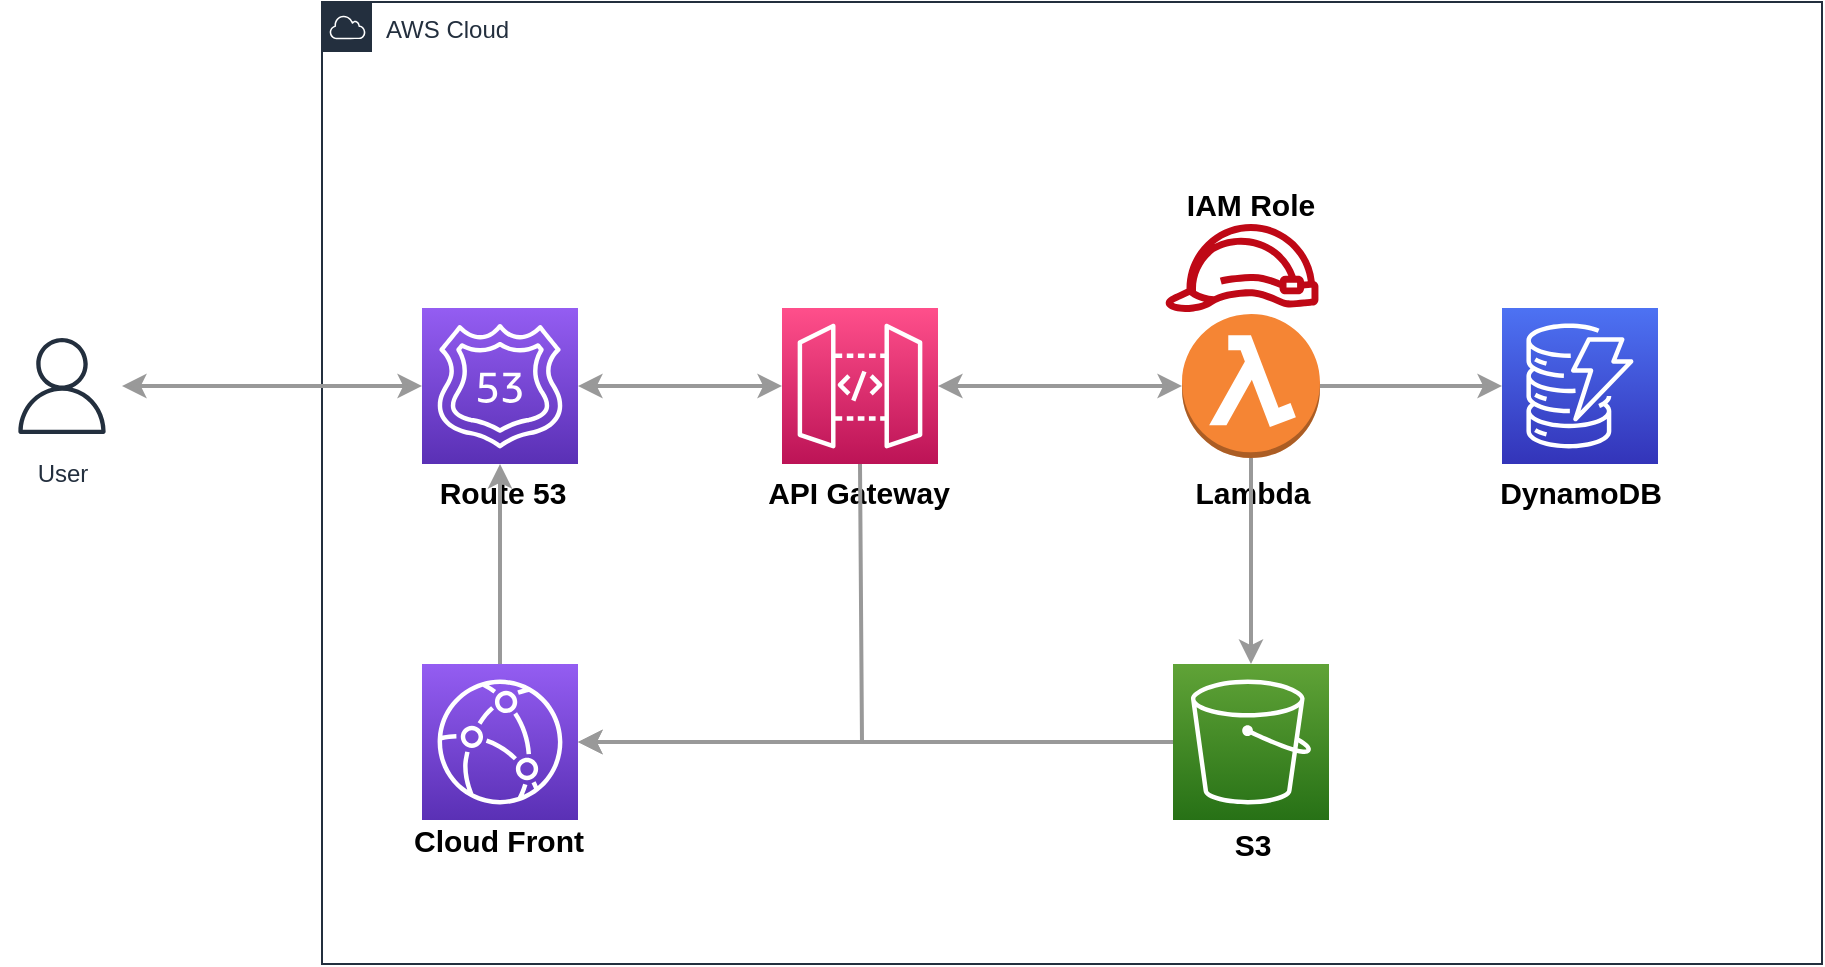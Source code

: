 <mxfile version="18.1.3" type="github">
  <diagram id="Ht1M8jgEwFfnCIfOTk4-" name="Page-1">
    <mxGraphModel dx="1422" dy="831" grid="1" gridSize="10" guides="1" tooltips="1" connect="1" arrows="1" fold="1" page="1" pageScale="1" pageWidth="1169" pageHeight="827" math="0" shadow="0">
      <root>
        <mxCell id="0" />
        <mxCell id="1" parent="0" />
        <mxCell id="yZAqKWbI97S2XYJJdFXX-1" value="AWS Cloud" style="points=[[0,0],[0.25,0],[0.5,0],[0.75,0],[1,0],[1,0.25],[1,0.5],[1,0.75],[1,1],[0.75,1],[0.5,1],[0.25,1],[0,1],[0,0.75],[0,0.5],[0,0.25]];outlineConnect=0;gradientColor=none;html=1;whiteSpace=wrap;fontSize=12;fontStyle=0;container=1;pointerEvents=0;collapsible=0;recursiveResize=0;shape=mxgraph.aws4.group;grIcon=mxgraph.aws4.group_aws_cloud;strokeColor=#232F3E;fillColor=none;verticalAlign=top;align=left;spacingLeft=30;fontColor=#232F3E;dashed=0;" vertex="1" parent="1">
          <mxGeometry x="350" y="169" width="750" height="481" as="geometry" />
        </mxCell>
        <mxCell id="yZAqKWbI97S2XYJJdFXX-22" value="&lt;font style=&quot;font-size: 15px;&quot;&gt;&lt;b&gt;Route 53&lt;/b&gt;&lt;/font&gt;" style="text;html=1;resizable=0;autosize=1;align=center;verticalAlign=middle;points=[];fillColor=none;strokeColor=none;rounded=0;" vertex="1" parent="yZAqKWbI97S2XYJJdFXX-1">
          <mxGeometry x="50" y="235" width="80" height="20" as="geometry" />
        </mxCell>
        <mxCell id="yZAqKWbI97S2XYJJdFXX-26" value="&lt;font style=&quot;font-size: 15px;&quot;&gt;&lt;b&gt;Lambda&lt;/b&gt;&lt;/font&gt;" style="text;html=1;resizable=0;autosize=1;align=center;verticalAlign=middle;points=[];fillColor=none;strokeColor=none;rounded=0;" vertex="1" parent="yZAqKWbI97S2XYJJdFXX-1">
          <mxGeometry x="430" y="235" width="70" height="20" as="geometry" />
        </mxCell>
        <mxCell id="yZAqKWbI97S2XYJJdFXX-24" value="&lt;font style=&quot;font-size: 15px;&quot;&gt;&lt;b&gt;API Gateway&lt;/b&gt;&lt;/font&gt;" style="text;html=1;resizable=0;autosize=1;align=center;verticalAlign=middle;points=[];fillColor=none;strokeColor=none;rounded=0;" vertex="1" parent="yZAqKWbI97S2XYJJdFXX-1">
          <mxGeometry x="213" y="235" width="110" height="20" as="geometry" />
        </mxCell>
        <mxCell id="yZAqKWbI97S2XYJJdFXX-2" value="" style="sketch=0;points=[[0,0,0],[0.25,0,0],[0.5,0,0],[0.75,0,0],[1,0,0],[0,1,0],[0.25,1,0],[0.5,1,0],[0.75,1,0],[1,1,0],[0,0.25,0],[0,0.5,0],[0,0.75,0],[1,0.25,0],[1,0.5,0],[1,0.75,0]];outlineConnect=0;fontColor=#232F3E;gradientColor=#60A337;gradientDirection=north;fillColor=#277116;strokeColor=#ffffff;dashed=0;verticalLabelPosition=bottom;verticalAlign=top;align=center;html=1;fontSize=12;fontStyle=0;aspect=fixed;shape=mxgraph.aws4.resourceIcon;resIcon=mxgraph.aws4.s3;" vertex="1" parent="yZAqKWbI97S2XYJJdFXX-1">
          <mxGeometry x="425.5" y="331" width="78" height="78" as="geometry" />
        </mxCell>
        <mxCell id="yZAqKWbI97S2XYJJdFXX-4" value="" style="sketch=0;points=[[0,0,0],[0.25,0,0],[0.5,0,0],[0.75,0,0],[1,0,0],[0,1,0],[0.25,1,0],[0.5,1,0],[0.75,1,0],[1,1,0],[0,0.25,0],[0,0.5,0],[0,0.75,0],[1,0.25,0],[1,0.5,0],[1,0.75,0]];outlineConnect=0;fontColor=#232F3E;gradientColor=#FF4F8B;gradientDirection=north;fillColor=#BC1356;strokeColor=#ffffff;dashed=0;verticalLabelPosition=bottom;verticalAlign=top;align=center;html=1;fontSize=12;fontStyle=0;aspect=fixed;shape=mxgraph.aws4.resourceIcon;resIcon=mxgraph.aws4.api_gateway;" vertex="1" parent="yZAqKWbI97S2XYJJdFXX-1">
          <mxGeometry x="230" y="153" width="78" height="78" as="geometry" />
        </mxCell>
        <mxCell id="yZAqKWbI97S2XYJJdFXX-5" value="" style="outlineConnect=0;dashed=0;verticalLabelPosition=bottom;verticalAlign=top;align=center;html=1;shape=mxgraph.aws3.lambda_function;fillColor=#F58534;gradientColor=none;" vertex="1" parent="yZAqKWbI97S2XYJJdFXX-1">
          <mxGeometry x="430" y="156" width="69" height="72" as="geometry" />
        </mxCell>
        <mxCell id="yZAqKWbI97S2XYJJdFXX-7" value="" style="sketch=0;points=[[0,0,0],[0.25,0,0],[0.5,0,0],[0.75,0,0],[1,0,0],[0,1,0],[0.25,1,0],[0.5,1,0],[0.75,1,0],[1,1,0],[0,0.25,0],[0,0.5,0],[0,0.75,0],[1,0.25,0],[1,0.5,0],[1,0.75,0]];outlineConnect=0;fontColor=#232F3E;gradientColor=#4D72F3;gradientDirection=north;fillColor=#3334B9;strokeColor=#ffffff;dashed=0;verticalLabelPosition=bottom;verticalAlign=top;align=center;html=1;fontSize=12;fontStyle=0;aspect=fixed;shape=mxgraph.aws4.resourceIcon;resIcon=mxgraph.aws4.dynamodb;" vertex="1" parent="yZAqKWbI97S2XYJJdFXX-1">
          <mxGeometry x="590" y="153" width="78" height="78" as="geometry" />
        </mxCell>
        <mxCell id="yZAqKWbI97S2XYJJdFXX-6" value="" style="sketch=0;points=[[0,0,0],[0.25,0,0],[0.5,0,0],[0.75,0,0],[1,0,0],[0,1,0],[0.25,1,0],[0.5,1,0],[0.75,1,0],[1,1,0],[0,0.25,0],[0,0.5,0],[0,0.75,0],[1,0.25,0],[1,0.5,0],[1,0.75,0]];outlineConnect=0;fontColor=#232F3E;gradientColor=#945DF2;gradientDirection=north;fillColor=#5A30B5;strokeColor=#ffffff;dashed=0;verticalLabelPosition=bottom;verticalAlign=top;align=center;html=1;fontSize=12;fontStyle=0;aspect=fixed;shape=mxgraph.aws4.resourceIcon;resIcon=mxgraph.aws4.route_53;" vertex="1" parent="yZAqKWbI97S2XYJJdFXX-1">
          <mxGeometry x="50" y="153" width="78" height="78" as="geometry" />
        </mxCell>
        <mxCell id="yZAqKWbI97S2XYJJdFXX-3" value="" style="sketch=0;points=[[0,0,0],[0.25,0,0],[0.5,0,0],[0.75,0,0],[1,0,0],[0,1,0],[0.25,1,0],[0.5,1,0],[0.75,1,0],[1,1,0],[0,0.25,0],[0,0.5,0],[0,0.75,0],[1,0.25,0],[1,0.5,0],[1,0.75,0]];outlineConnect=0;fontColor=#232F3E;gradientColor=#945DF2;gradientDirection=north;fillColor=#5A30B5;strokeColor=#ffffff;dashed=0;verticalLabelPosition=bottom;verticalAlign=top;align=center;html=1;fontSize=12;fontStyle=0;aspect=fixed;shape=mxgraph.aws4.resourceIcon;resIcon=mxgraph.aws4.cloudfront;" vertex="1" parent="yZAqKWbI97S2XYJJdFXX-1">
          <mxGeometry x="50" y="331" width="78" height="78" as="geometry" />
        </mxCell>
        <mxCell id="yZAqKWbI97S2XYJJdFXX-8" value="" style="sketch=0;outlineConnect=0;fontColor=#232F3E;gradientColor=none;fillColor=#BF0816;strokeColor=none;dashed=0;verticalLabelPosition=bottom;verticalAlign=top;align=center;html=1;fontSize=12;fontStyle=0;aspect=fixed;pointerEvents=1;shape=mxgraph.aws4.role;" vertex="1" parent="yZAqKWbI97S2XYJJdFXX-1">
          <mxGeometry x="421" y="111" width="78" height="44" as="geometry" />
        </mxCell>
        <mxCell id="yZAqKWbI97S2XYJJdFXX-9" value="" style="endArrow=classic;startArrow=classic;html=1;rounded=0;exitX=1;exitY=0.5;exitDx=0;exitDy=0;exitPerimeter=0;entryX=0;entryY=0.5;entryDx=0;entryDy=0;entryPerimeter=0;strokeColor=#999999;strokeWidth=2;" edge="1" parent="yZAqKWbI97S2XYJJdFXX-1" source="yZAqKWbI97S2XYJJdFXX-6" target="yZAqKWbI97S2XYJJdFXX-4">
          <mxGeometry width="50" height="50" relative="1" as="geometry">
            <mxPoint x="140" y="451" as="sourcePoint" />
            <mxPoint x="190" y="401" as="targetPoint" />
          </mxGeometry>
        </mxCell>
        <mxCell id="yZAqKWbI97S2XYJJdFXX-11" value="" style="endArrow=classic;startArrow=classic;html=1;rounded=0;strokeColor=#999999;strokeWidth=2;entryX=0;entryY=0.5;entryDx=0;entryDy=0;entryPerimeter=0;" edge="1" parent="yZAqKWbI97S2XYJJdFXX-1" source="yZAqKWbI97S2XYJJdFXX-4" target="yZAqKWbI97S2XYJJdFXX-5">
          <mxGeometry width="50" height="50" relative="1" as="geometry">
            <mxPoint x="140" y="451" as="sourcePoint" />
            <mxPoint x="190" y="401" as="targetPoint" />
          </mxGeometry>
        </mxCell>
        <mxCell id="yZAqKWbI97S2XYJJdFXX-14" value="" style="endArrow=classic;html=1;rounded=0;strokeColor=#999999;strokeWidth=2;exitX=0;exitY=0.5;exitDx=0;exitDy=0;exitPerimeter=0;" edge="1" parent="yZAqKWbI97S2XYJJdFXX-1" source="yZAqKWbI97S2XYJJdFXX-2" target="yZAqKWbI97S2XYJJdFXX-3">
          <mxGeometry width="50" height="50" relative="1" as="geometry">
            <mxPoint x="140" y="451" as="sourcePoint" />
            <mxPoint x="190" y="401" as="targetPoint" />
          </mxGeometry>
        </mxCell>
        <mxCell id="yZAqKWbI97S2XYJJdFXX-15" value="" style="endArrow=classic;html=1;rounded=0;strokeColor=#999999;strokeWidth=2;entryX=0.5;entryY=1;entryDx=0;entryDy=0;entryPerimeter=0;" edge="1" parent="yZAqKWbI97S2XYJJdFXX-1" source="yZAqKWbI97S2XYJJdFXX-3" target="yZAqKWbI97S2XYJJdFXX-6">
          <mxGeometry width="50" height="50" relative="1" as="geometry">
            <mxPoint x="140" y="451" as="sourcePoint" />
            <mxPoint x="190" y="401" as="targetPoint" />
          </mxGeometry>
        </mxCell>
        <mxCell id="yZAqKWbI97S2XYJJdFXX-17" value="" style="endArrow=classic;html=1;rounded=0;strokeColor=#999999;strokeWidth=2;entryX=0;entryY=0.5;entryDx=0;entryDy=0;entryPerimeter=0;exitX=1;exitY=0.5;exitDx=0;exitDy=0;exitPerimeter=0;" edge="1" parent="yZAqKWbI97S2XYJJdFXX-1" source="yZAqKWbI97S2XYJJdFXX-5" target="yZAqKWbI97S2XYJJdFXX-7">
          <mxGeometry width="50" height="50" relative="1" as="geometry">
            <mxPoint x="140" y="451" as="sourcePoint" />
            <mxPoint x="190" y="401" as="targetPoint" />
          </mxGeometry>
        </mxCell>
        <mxCell id="yZAqKWbI97S2XYJJdFXX-18" value="" style="endArrow=classic;html=1;rounded=0;strokeColor=#999999;strokeWidth=2;exitX=0.5;exitY=1;exitDx=0;exitDy=0;exitPerimeter=0;" edge="1" parent="yZAqKWbI97S2XYJJdFXX-1" source="yZAqKWbI97S2XYJJdFXX-5" target="yZAqKWbI97S2XYJJdFXX-2">
          <mxGeometry width="50" height="50" relative="1" as="geometry">
            <mxPoint x="140" y="451" as="sourcePoint" />
            <mxPoint x="190" y="401" as="targetPoint" />
          </mxGeometry>
        </mxCell>
        <mxCell id="yZAqKWbI97S2XYJJdFXX-19" value="" style="endArrow=classic;html=1;rounded=0;strokeColor=#999999;strokeWidth=2;entryX=1;entryY=0.5;entryDx=0;entryDy=0;entryPerimeter=0;exitX=0.5;exitY=1;exitDx=0;exitDy=0;exitPerimeter=0;" edge="1" parent="yZAqKWbI97S2XYJJdFXX-1" source="yZAqKWbI97S2XYJJdFXX-4" target="yZAqKWbI97S2XYJJdFXX-3">
          <mxGeometry width="50" height="50" relative="1" as="geometry">
            <mxPoint x="140" y="281" as="sourcePoint" />
            <mxPoint x="190" y="231" as="targetPoint" />
            <Array as="points">
              <mxPoint x="270" y="370" />
            </Array>
          </mxGeometry>
        </mxCell>
        <mxCell id="yZAqKWbI97S2XYJJdFXX-23" value="&lt;font style=&quot;font-size: 15px;&quot;&gt;&lt;b&gt;Cloud Front&lt;/b&gt;&lt;/font&gt;" style="text;html=1;resizable=0;autosize=1;align=center;verticalAlign=middle;points=[];fillColor=none;strokeColor=none;rounded=0;" vertex="1" parent="yZAqKWbI97S2XYJJdFXX-1">
          <mxGeometry x="38" y="409" width="100" height="20" as="geometry" />
        </mxCell>
        <mxCell id="yZAqKWbI97S2XYJJdFXX-31" value="&lt;font style=&quot;font-size: 15px;&quot;&gt;&lt;b&gt;S3&lt;/b&gt;&lt;/font&gt;" style="text;html=1;resizable=0;autosize=1;align=center;verticalAlign=middle;points=[];fillColor=none;strokeColor=none;rounded=0;" vertex="1" parent="yZAqKWbI97S2XYJJdFXX-1">
          <mxGeometry x="450" y="411" width="30" height="20" as="geometry" />
        </mxCell>
        <mxCell id="yZAqKWbI97S2XYJJdFXX-32" value="&lt;font style=&quot;font-size: 15px;&quot;&gt;&lt;b&gt;DynamoDB&lt;/b&gt;&lt;/font&gt;" style="text;html=1;resizable=0;autosize=1;align=center;verticalAlign=middle;points=[];fillColor=none;strokeColor=none;rounded=0;" vertex="1" parent="yZAqKWbI97S2XYJJdFXX-1">
          <mxGeometry x="579" y="235" width="100" height="20" as="geometry" />
        </mxCell>
        <mxCell id="yZAqKWbI97S2XYJJdFXX-33" value="&lt;font style=&quot;font-size: 15px;&quot;&gt;&lt;b&gt;IAM Role&lt;/b&gt;&lt;/font&gt;" style="text;html=1;resizable=0;autosize=1;align=center;verticalAlign=middle;points=[];fillColor=none;strokeColor=none;rounded=0;" vertex="1" parent="yZAqKWbI97S2XYJJdFXX-1">
          <mxGeometry x="423.5" y="91" width="80" height="20" as="geometry" />
        </mxCell>
        <mxCell id="yZAqKWbI97S2XYJJdFXX-20" value="User" style="sketch=0;outlineConnect=0;fontColor=#232F3E;gradientColor=none;strokeColor=#232F3E;fillColor=#ffffff;dashed=0;verticalLabelPosition=bottom;verticalAlign=top;align=center;html=1;fontSize=12;fontStyle=0;aspect=fixed;shape=mxgraph.aws4.resourceIcon;resIcon=mxgraph.aws4.user;" vertex="1" parent="1">
          <mxGeometry x="190" y="331" width="60" height="60" as="geometry" />
        </mxCell>
        <mxCell id="yZAqKWbI97S2XYJJdFXX-21" value="" style="endArrow=classic;startArrow=classic;html=1;rounded=0;strokeColor=#999999;strokeWidth=2;" edge="1" parent="1" source="yZAqKWbI97S2XYJJdFXX-20" target="yZAqKWbI97S2XYJJdFXX-6">
          <mxGeometry width="50" height="50" relative="1" as="geometry">
            <mxPoint x="490" y="450" as="sourcePoint" />
            <mxPoint x="540" y="400" as="targetPoint" />
          </mxGeometry>
        </mxCell>
      </root>
    </mxGraphModel>
  </diagram>
</mxfile>
